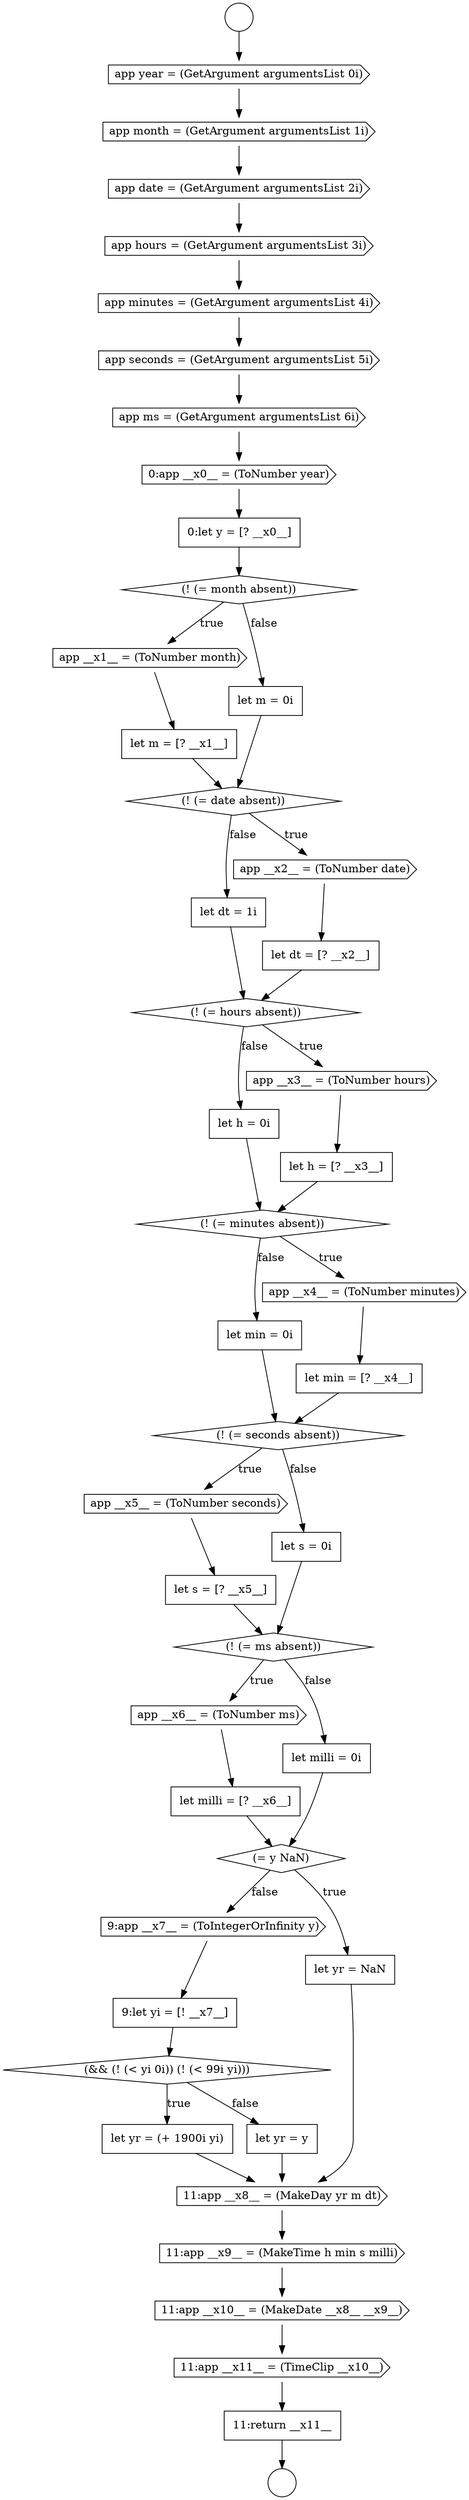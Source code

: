 digraph {
  node13266 [shape=cds, label=<<font color="black">11:app __x9__ = (MakeTime h min s milli)</font>> color="black" fillcolor="white" style=filled]
  node13232 [shape=cds, label=<<font color="black">0:app __x0__ = (ToNumber year)</font>> color="black" fillcolor="white" style=filled]
  node13249 [shape=none, margin=0, label=<<font color="black">
    <table border="0" cellborder="1" cellspacing="0" cellpadding="10">
      <tr><td align="left">let min = 0i</td></tr>
    </table>
  </font>> color="black" fillcolor="white" style=filled]
  node13236 [shape=none, margin=0, label=<<font color="black">
    <table border="0" cellborder="1" cellspacing="0" cellpadding="10">
      <tr><td align="left">let m = [? __x1__]</td></tr>
    </table>
  </font>> color="black" fillcolor="white" style=filled]
  node13268 [shape=cds, label=<<font color="black">11:app __x11__ = (TimeClip __x10__)</font>> color="black" fillcolor="white" style=filled]
  node13235 [shape=cds, label=<<font color="black">app __x1__ = (ToNumber month)</font>> color="black" fillcolor="white" style=filled]
  node13230 [shape=cds, label=<<font color="black">app seconds = (GetArgument argumentsList 5i)</font>> color="black" fillcolor="white" style=filled]
  node13244 [shape=none, margin=0, label=<<font color="black">
    <table border="0" cellborder="1" cellspacing="0" cellpadding="10">
      <tr><td align="left">let h = [? __x3__]</td></tr>
    </table>
  </font>> color="black" fillcolor="white" style=filled]
  node13234 [shape=diamond, label=<<font color="black">(! (= month absent))</font>> color="black" fillcolor="white" style=filled]
  node13255 [shape=cds, label=<<font color="black">app __x6__ = (ToNumber ms)</font>> color="black" fillcolor="white" style=filled]
  node13227 [shape=cds, label=<<font color="black">app date = (GetArgument argumentsList 2i)</font>> color="black" fillcolor="white" style=filled]
  node13238 [shape=diamond, label=<<font color="black">(! (= date absent))</font>> color="black" fillcolor="white" style=filled]
  node13251 [shape=cds, label=<<font color="black">app __x5__ = (ToNumber seconds)</font>> color="black" fillcolor="white" style=filled]
  node13223 [shape=circle label=" " color="black" fillcolor="white" style=filled]
  node13258 [shape=diamond, label=<<font color="black">(= y NaN)</font>> color="black" fillcolor="white" style=filled]
  node13241 [shape=none, margin=0, label=<<font color="black">
    <table border="0" cellborder="1" cellspacing="0" cellpadding="10">
      <tr><td align="left">let dt = 1i</td></tr>
    </table>
  </font>> color="black" fillcolor="white" style=filled]
  node13226 [shape=cds, label=<<font color="black">app month = (GetArgument argumentsList 1i)</font>> color="black" fillcolor="white" style=filled]
  node13263 [shape=none, margin=0, label=<<font color="black">
    <table border="0" cellborder="1" cellspacing="0" cellpadding="10">
      <tr><td align="left">let yr = (+ 1900i yi)</td></tr>
    </table>
  </font>> color="black" fillcolor="white" style=filled]
  node13248 [shape=none, margin=0, label=<<font color="black">
    <table border="0" cellborder="1" cellspacing="0" cellpadding="10">
      <tr><td align="left">let min = [? __x4__]</td></tr>
    </table>
  </font>> color="black" fillcolor="white" style=filled]
  node13231 [shape=cds, label=<<font color="black">app ms = (GetArgument argumentsList 6i)</font>> color="black" fillcolor="white" style=filled]
  node13228 [shape=cds, label=<<font color="black">app hours = (GetArgument argumentsList 3i)</font>> color="black" fillcolor="white" style=filled]
  node13265 [shape=cds, label=<<font color="black">11:app __x8__ = (MakeDay yr m dt)</font>> color="black" fillcolor="white" style=filled]
  node13233 [shape=none, margin=0, label=<<font color="black">
    <table border="0" cellborder="1" cellspacing="0" cellpadding="10">
      <tr><td align="left">0:let y = [? __x0__]</td></tr>
    </table>
  </font>> color="black" fillcolor="white" style=filled]
  node13260 [shape=cds, label=<<font color="black">9:app __x7__ = (ToIntegerOrInfinity y)</font>> color="black" fillcolor="white" style=filled]
  node13250 [shape=diamond, label=<<font color="black">(! (= seconds absent))</font>> color="black" fillcolor="white" style=filled]
  node13254 [shape=diamond, label=<<font color="black">(! (= ms absent))</font>> color="black" fillcolor="white" style=filled]
  node13237 [shape=none, margin=0, label=<<font color="black">
    <table border="0" cellborder="1" cellspacing="0" cellpadding="10">
      <tr><td align="left">let m = 0i</td></tr>
    </table>
  </font>> color="black" fillcolor="white" style=filled]
  node13269 [shape=none, margin=0, label=<<font color="black">
    <table border="0" cellborder="1" cellspacing="0" cellpadding="10">
      <tr><td align="left">11:return __x11__</td></tr>
    </table>
  </font>> color="black" fillcolor="white" style=filled]
  node13264 [shape=none, margin=0, label=<<font color="black">
    <table border="0" cellborder="1" cellspacing="0" cellpadding="10">
      <tr><td align="left">let yr = y</td></tr>
    </table>
  </font>> color="black" fillcolor="white" style=filled]
  node13245 [shape=none, margin=0, label=<<font color="black">
    <table border="0" cellborder="1" cellspacing="0" cellpadding="10">
      <tr><td align="left">let h = 0i</td></tr>
    </table>
  </font>> color="black" fillcolor="white" style=filled]
  node13259 [shape=none, margin=0, label=<<font color="black">
    <table border="0" cellborder="1" cellspacing="0" cellpadding="10">
      <tr><td align="left">let yr = NaN</td></tr>
    </table>
  </font>> color="black" fillcolor="white" style=filled]
  node13240 [shape=none, margin=0, label=<<font color="black">
    <table border="0" cellborder="1" cellspacing="0" cellpadding="10">
      <tr><td align="left">let dt = [? __x2__]</td></tr>
    </table>
  </font>> color="black" fillcolor="white" style=filled]
  node13253 [shape=none, margin=0, label=<<font color="black">
    <table border="0" cellborder="1" cellspacing="0" cellpadding="10">
      <tr><td align="left">let s = 0i</td></tr>
    </table>
  </font>> color="black" fillcolor="white" style=filled]
  node13246 [shape=diamond, label=<<font color="black">(! (= minutes absent))</font>> color="black" fillcolor="white" style=filled]
  node13261 [shape=none, margin=0, label=<<font color="black">
    <table border="0" cellborder="1" cellspacing="0" cellpadding="10">
      <tr><td align="left">9:let yi = [! __x7__]</td></tr>
    </table>
  </font>> color="black" fillcolor="white" style=filled]
  node13229 [shape=cds, label=<<font color="black">app minutes = (GetArgument argumentsList 4i)</font>> color="black" fillcolor="white" style=filled]
  node13243 [shape=cds, label=<<font color="black">app __x3__ = (ToNumber hours)</font>> color="black" fillcolor="white" style=filled]
  node13256 [shape=none, margin=0, label=<<font color="black">
    <table border="0" cellborder="1" cellspacing="0" cellpadding="10">
      <tr><td align="left">let milli = [? __x6__]</td></tr>
    </table>
  </font>> color="black" fillcolor="white" style=filled]
  node13224 [shape=circle label=" " color="black" fillcolor="white" style=filled]
  node13252 [shape=none, margin=0, label=<<font color="black">
    <table border="0" cellborder="1" cellspacing="0" cellpadding="10">
      <tr><td align="left">let s = [? __x5__]</td></tr>
    </table>
  </font>> color="black" fillcolor="white" style=filled]
  node13267 [shape=cds, label=<<font color="black">11:app __x10__ = (MakeDate __x8__ __x9__)</font>> color="black" fillcolor="white" style=filled]
  node13239 [shape=cds, label=<<font color="black">app __x2__ = (ToNumber date)</font>> color="black" fillcolor="white" style=filled]
  node13242 [shape=diamond, label=<<font color="black">(! (= hours absent))</font>> color="black" fillcolor="white" style=filled]
  node13257 [shape=none, margin=0, label=<<font color="black">
    <table border="0" cellborder="1" cellspacing="0" cellpadding="10">
      <tr><td align="left">let milli = 0i</td></tr>
    </table>
  </font>> color="black" fillcolor="white" style=filled]
  node13225 [shape=cds, label=<<font color="black">app year = (GetArgument argumentsList 0i)</font>> color="black" fillcolor="white" style=filled]
  node13262 [shape=diamond, label=<<font color="black">(&amp;&amp; (! (&lt; yi 0i)) (! (&lt; 99i yi)))</font>> color="black" fillcolor="white" style=filled]
  node13247 [shape=cds, label=<<font color="black">app __x4__ = (ToNumber minutes)</font>> color="black" fillcolor="white" style=filled]
  node13264 -> node13265 [ color="black"]
  node13242 -> node13243 [label=<<font color="black">true</font>> color="black"]
  node13242 -> node13245 [label=<<font color="black">false</font>> color="black"]
  node13236 -> node13238 [ color="black"]
  node13233 -> node13234 [ color="black"]
  node13248 -> node13250 [ color="black"]
  node13250 -> node13251 [label=<<font color="black">true</font>> color="black"]
  node13250 -> node13253 [label=<<font color="black">false</font>> color="black"]
  node13251 -> node13252 [ color="black"]
  node13249 -> node13250 [ color="black"]
  node13267 -> node13268 [ color="black"]
  node13239 -> node13240 [ color="black"]
  node13263 -> node13265 [ color="black"]
  node13229 -> node13230 [ color="black"]
  node13240 -> node13242 [ color="black"]
  node13235 -> node13236 [ color="black"]
  node13226 -> node13227 [ color="black"]
  node13227 -> node13228 [ color="black"]
  node13257 -> node13258 [ color="black"]
  node13223 -> node13225 [ color="black"]
  node13262 -> node13263 [label=<<font color="black">true</font>> color="black"]
  node13262 -> node13264 [label=<<font color="black">false</font>> color="black"]
  node13232 -> node13233 [ color="black"]
  node13253 -> node13254 [ color="black"]
  node13265 -> node13266 [ color="black"]
  node13230 -> node13231 [ color="black"]
  node13268 -> node13269 [ color="black"]
  node13255 -> node13256 [ color="black"]
  node13256 -> node13258 [ color="black"]
  node13259 -> node13265 [ color="black"]
  node13238 -> node13239 [label=<<font color="black">true</font>> color="black"]
  node13238 -> node13241 [label=<<font color="black">false</font>> color="black"]
  node13225 -> node13226 [ color="black"]
  node13237 -> node13238 [ color="black"]
  node13245 -> node13246 [ color="black"]
  node13254 -> node13255 [label=<<font color="black">true</font>> color="black"]
  node13254 -> node13257 [label=<<font color="black">false</font>> color="black"]
  node13269 -> node13224 [ color="black"]
  node13261 -> node13262 [ color="black"]
  node13244 -> node13246 [ color="black"]
  node13228 -> node13229 [ color="black"]
  node13247 -> node13248 [ color="black"]
  node13260 -> node13261 [ color="black"]
  node13231 -> node13232 [ color="black"]
  node13258 -> node13259 [label=<<font color="black">true</font>> color="black"]
  node13258 -> node13260 [label=<<font color="black">false</font>> color="black"]
  node13243 -> node13244 [ color="black"]
  node13266 -> node13267 [ color="black"]
  node13234 -> node13235 [label=<<font color="black">true</font>> color="black"]
  node13234 -> node13237 [label=<<font color="black">false</font>> color="black"]
  node13241 -> node13242 [ color="black"]
  node13246 -> node13247 [label=<<font color="black">true</font>> color="black"]
  node13246 -> node13249 [label=<<font color="black">false</font>> color="black"]
  node13252 -> node13254 [ color="black"]
}

